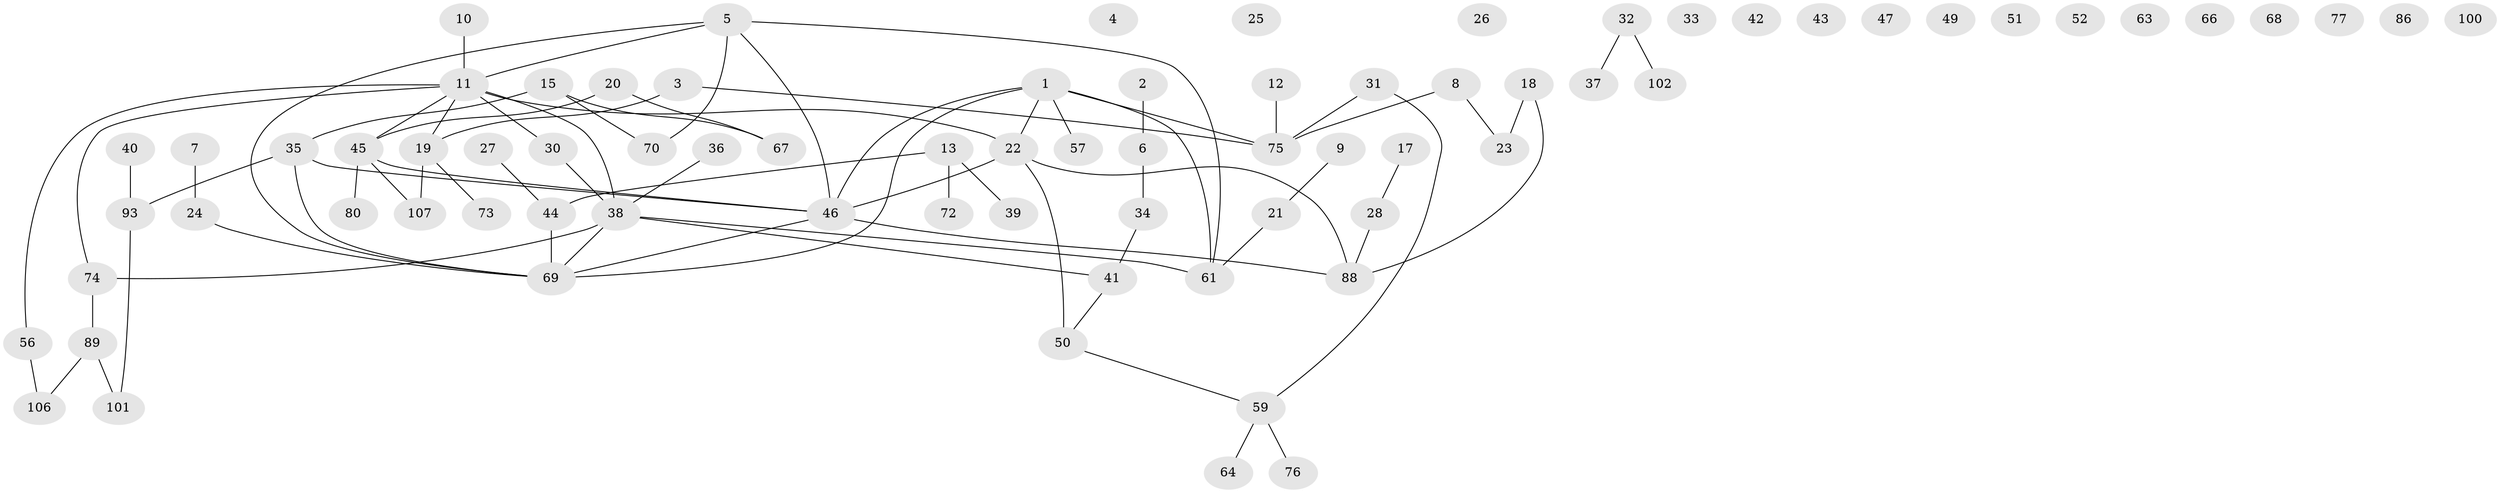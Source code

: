 // Generated by graph-tools (version 1.1) at 2025/23/03/03/25 07:23:29]
// undirected, 75 vertices, 78 edges
graph export_dot {
graph [start="1"]
  node [color=gray90,style=filled];
  1 [super="+14"];
  2;
  3;
  4;
  5 [super="+48"];
  6 [super="+83"];
  7;
  8;
  9;
  10;
  11 [super="+91"];
  12;
  13 [super="+16"];
  15 [super="+29"];
  17 [super="+90"];
  18 [super="+60"];
  19 [super="+104"];
  20;
  21 [super="+82"];
  22 [super="+79"];
  23 [super="+96"];
  24 [super="+53"];
  25;
  26;
  27;
  28 [super="+103"];
  30;
  31;
  32;
  33;
  34 [super="+94"];
  35 [super="+78"];
  36 [super="+71"];
  37;
  38 [super="+65"];
  39 [super="+85"];
  40 [super="+99"];
  41;
  42;
  43;
  44 [super="+58"];
  45 [super="+54"];
  46 [super="+55"];
  47;
  49;
  50 [super="+62"];
  51;
  52;
  56;
  57;
  59 [super="+105"];
  61;
  63;
  64;
  66;
  67 [super="+84"];
  68;
  69 [super="+95"];
  70 [super="+81"];
  72;
  73;
  74;
  75 [super="+98"];
  76;
  77;
  80 [super="+87"];
  86;
  88 [super="+97"];
  89 [super="+92"];
  93 [super="+108"];
  100;
  101;
  102;
  106;
  107;
  1 -- 61;
  1 -- 75;
  1 -- 69;
  1 -- 57;
  1 -- 46;
  1 -- 22;
  2 -- 6;
  3 -- 19;
  3 -- 75;
  5 -- 69;
  5 -- 61;
  5 -- 70;
  5 -- 11;
  5 -- 46;
  6 -- 34 [weight=2];
  7 -- 24;
  8 -- 23;
  8 -- 75;
  9 -- 21;
  10 -- 11;
  11 -- 30;
  11 -- 56;
  11 -- 74;
  11 -- 38;
  11 -- 45;
  11 -- 22;
  11 -- 19;
  12 -- 75;
  13 -- 72;
  13 -- 39;
  13 -- 44;
  15 -- 35;
  15 -- 67;
  15 -- 70;
  17 -- 28;
  18 -- 23;
  18 -- 88;
  19 -- 73;
  19 -- 107;
  20 -- 67;
  20 -- 45;
  21 -- 61;
  22 -- 50 [weight=3];
  22 -- 46;
  22 -- 88;
  24 -- 69;
  27 -- 44;
  28 -- 88;
  30 -- 38;
  31 -- 75;
  31 -- 59;
  32 -- 37;
  32 -- 102;
  34 -- 41;
  35 -- 93;
  35 -- 46;
  35 -- 69;
  36 -- 38;
  38 -- 41;
  38 -- 74;
  38 -- 61;
  38 -- 69;
  40 -- 93;
  41 -- 50;
  44 -- 69;
  45 -- 80 [weight=2];
  45 -- 46;
  45 -- 107;
  46 -- 88;
  46 -- 69;
  50 -- 59;
  56 -- 106;
  59 -- 64;
  59 -- 76;
  74 -- 89;
  89 -- 106;
  89 -- 101;
  93 -- 101;
}
